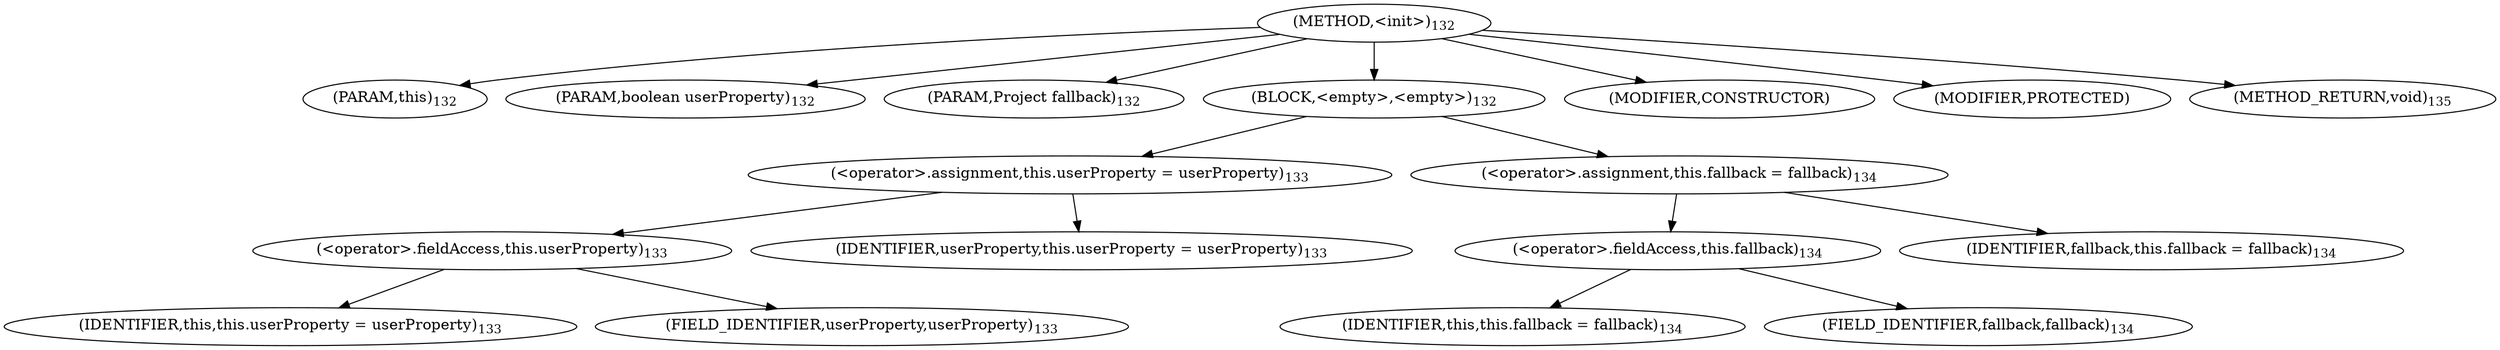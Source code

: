 digraph "&lt;init&gt;" {  
"146" [label = <(METHOD,&lt;init&gt;)<SUB>132</SUB>> ]
"8" [label = <(PARAM,this)<SUB>132</SUB>> ]
"147" [label = <(PARAM,boolean userProperty)<SUB>132</SUB>> ]
"148" [label = <(PARAM,Project fallback)<SUB>132</SUB>> ]
"149" [label = <(BLOCK,&lt;empty&gt;,&lt;empty&gt;)<SUB>132</SUB>> ]
"150" [label = <(&lt;operator&gt;.assignment,this.userProperty = userProperty)<SUB>133</SUB>> ]
"151" [label = <(&lt;operator&gt;.fieldAccess,this.userProperty)<SUB>133</SUB>> ]
"7" [label = <(IDENTIFIER,this,this.userProperty = userProperty)<SUB>133</SUB>> ]
"152" [label = <(FIELD_IDENTIFIER,userProperty,userProperty)<SUB>133</SUB>> ]
"153" [label = <(IDENTIFIER,userProperty,this.userProperty = userProperty)<SUB>133</SUB>> ]
"154" [label = <(&lt;operator&gt;.assignment,this.fallback = fallback)<SUB>134</SUB>> ]
"155" [label = <(&lt;operator&gt;.fieldAccess,this.fallback)<SUB>134</SUB>> ]
"9" [label = <(IDENTIFIER,this,this.fallback = fallback)<SUB>134</SUB>> ]
"156" [label = <(FIELD_IDENTIFIER,fallback,fallback)<SUB>134</SUB>> ]
"157" [label = <(IDENTIFIER,fallback,this.fallback = fallback)<SUB>134</SUB>> ]
"158" [label = <(MODIFIER,CONSTRUCTOR)> ]
"159" [label = <(MODIFIER,PROTECTED)> ]
"160" [label = <(METHOD_RETURN,void)<SUB>135</SUB>> ]
  "146" -> "8" 
  "146" -> "147" 
  "146" -> "148" 
  "146" -> "149" 
  "146" -> "158" 
  "146" -> "159" 
  "146" -> "160" 
  "149" -> "150" 
  "149" -> "154" 
  "150" -> "151" 
  "150" -> "153" 
  "151" -> "7" 
  "151" -> "152" 
  "154" -> "155" 
  "154" -> "157" 
  "155" -> "9" 
  "155" -> "156" 
}
